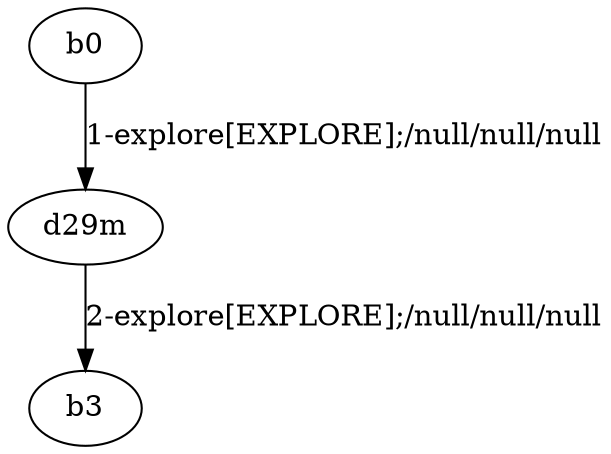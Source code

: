 # Total number of goals covered by this test: 1
# d29m --> b3

digraph g {
"b0" -> "d29m" [label = "1-explore[EXPLORE];/null/null/null"];
"d29m" -> "b3" [label = "2-explore[EXPLORE];/null/null/null"];
}